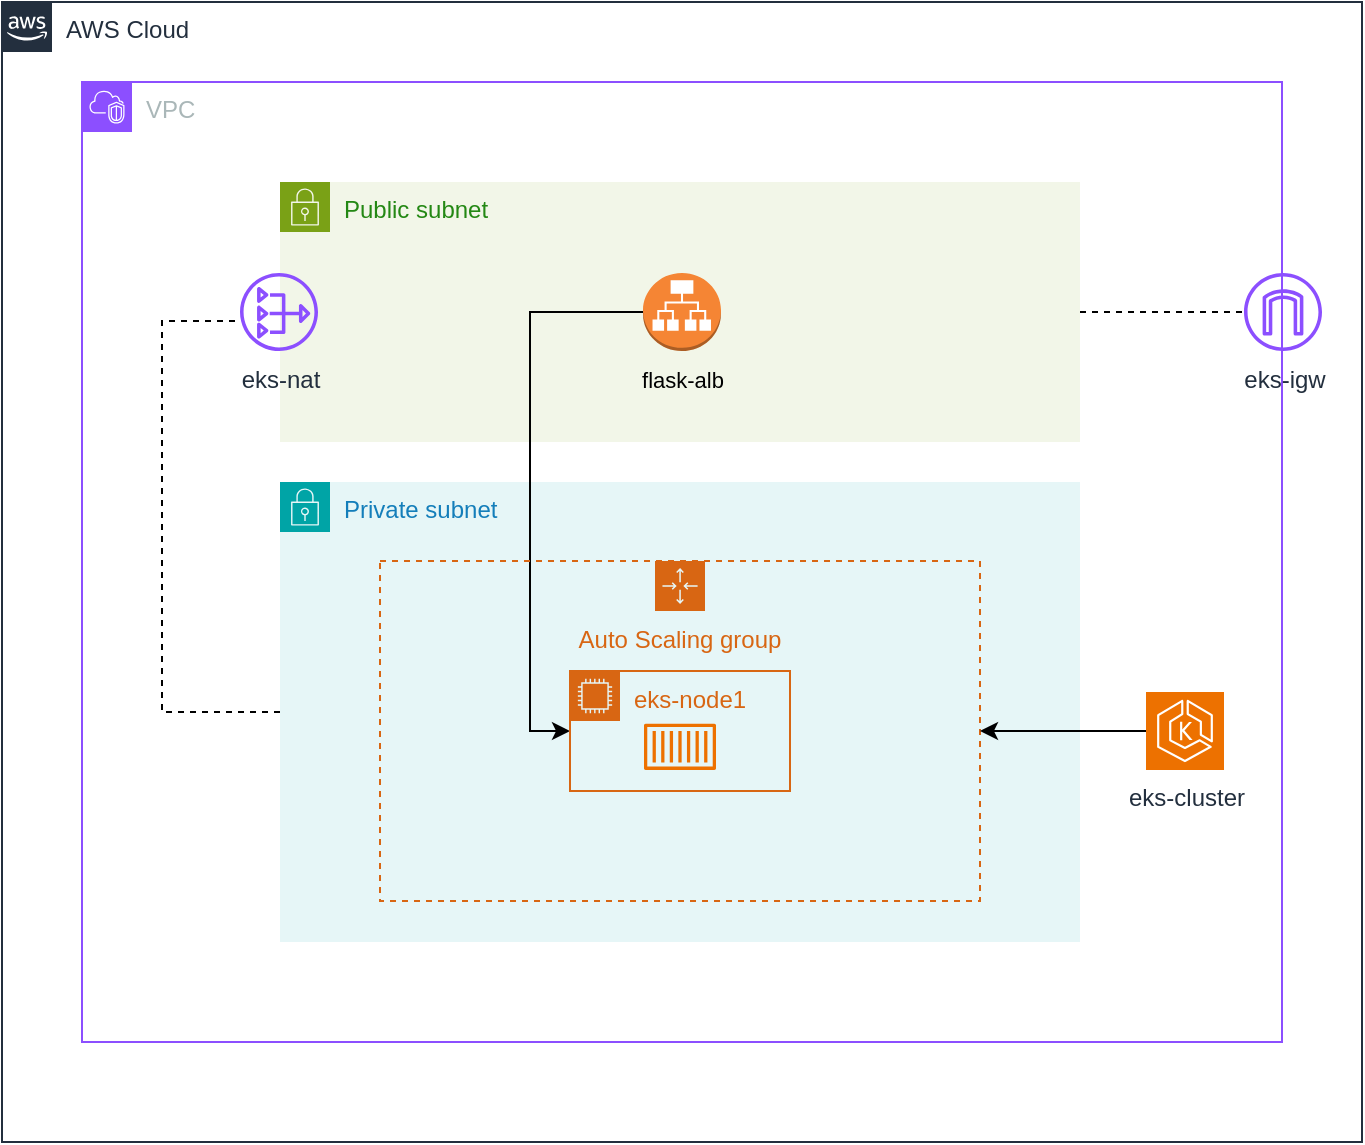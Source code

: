 <mxfile version="24.6.4" type="device" pages="2">
  <diagram name="aws" id="i24xZnsNgVZGHwL_YaCX">
    <mxGraphModel dx="1750" dy="1115" grid="1" gridSize="10" guides="1" tooltips="1" connect="1" arrows="1" fold="1" page="1" pageScale="1" pageWidth="850" pageHeight="1100" math="0" shadow="0">
      <root>
        <mxCell id="0" />
        <mxCell id="1" parent="0" />
        <mxCell id="zLYoDv3LnudWlQV-HHbG-6" value="VPC" style="points=[[0,0],[0.25,0],[0.5,0],[0.75,0],[1,0],[1,0.25],[1,0.5],[1,0.75],[1,1],[0.75,1],[0.5,1],[0.25,1],[0,1],[0,0.75],[0,0.5],[0,0.25]];outlineConnect=0;gradientColor=none;html=1;whiteSpace=wrap;fontSize=12;fontStyle=0;container=1;pointerEvents=0;collapsible=0;recursiveResize=0;shape=mxgraph.aws4.group;grIcon=mxgraph.aws4.group_vpc2;strokeColor=#8C4FFF;fillColor=none;verticalAlign=top;align=left;spacingLeft=30;fontColor=#AAB7B8;dashed=0;" vertex="1" parent="1">
          <mxGeometry x="110" y="67" width="600" height="480" as="geometry" />
        </mxCell>
        <mxCell id="2VPFddi3ORE-RlND4OTE-6" style="edgeStyle=orthogonalEdgeStyle;rounded=0;orthogonalLoop=1;jettySize=auto;html=1;endArrow=none;endFill=0;dashed=1;" edge="1" parent="zLYoDv3LnudWlQV-HHbG-6" source="zLYoDv3LnudWlQV-HHbG-7" target="2VPFddi3ORE-RlND4OTE-1">
          <mxGeometry relative="1" as="geometry" />
        </mxCell>
        <mxCell id="zLYoDv3LnudWlQV-HHbG-7" value="Public subnet" style="points=[[0,0],[0.25,0],[0.5,0],[0.75,0],[1,0],[1,0.25],[1,0.5],[1,0.75],[1,1],[0.75,1],[0.5,1],[0.25,1],[0,1],[0,0.75],[0,0.5],[0,0.25]];outlineConnect=0;gradientColor=none;html=1;whiteSpace=wrap;fontSize=12;fontStyle=0;container=1;pointerEvents=0;collapsible=0;recursiveResize=0;shape=mxgraph.aws4.group;grIcon=mxgraph.aws4.group_security_group;grStroke=0;strokeColor=#7AA116;fillColor=#F2F6E8;verticalAlign=top;align=left;spacingLeft=30;fontColor=#248814;dashed=0;" vertex="1" parent="zLYoDv3LnudWlQV-HHbG-6">
          <mxGeometry x="99" y="50" width="400" height="130" as="geometry" />
        </mxCell>
        <mxCell id="zLYoDv3LnudWlQV-HHbG-8" value="Private subnet" style="points=[[0,0],[0.25,0],[0.5,0],[0.75,0],[1,0],[1,0.25],[1,0.5],[1,0.75],[1,1],[0.75,1],[0.5,1],[0.25,1],[0,1],[0,0.75],[0,0.5],[0,0.25]];outlineConnect=0;gradientColor=none;html=1;whiteSpace=wrap;fontSize=12;fontStyle=0;container=1;pointerEvents=0;collapsible=0;recursiveResize=0;shape=mxgraph.aws4.group;grIcon=mxgraph.aws4.group_security_group;grStroke=0;strokeColor=#00A4A6;fillColor=#E6F6F7;verticalAlign=top;align=left;spacingLeft=30;fontColor=#147EBA;dashed=0;" vertex="1" parent="zLYoDv3LnudWlQV-HHbG-6">
          <mxGeometry x="99" y="200" width="400" height="230" as="geometry" />
        </mxCell>
        <mxCell id="zLYoDv3LnudWlQV-HHbG-13" value="eks-cluster" style="sketch=0;points=[[0,0,0],[0.25,0,0],[0.5,0,0],[0.75,0,0],[1,0,0],[0,1,0],[0.25,1,0],[0.5,1,0],[0.75,1,0],[1,1,0],[0,0.25,0],[0,0.5,0],[0,0.75,0],[1,0.25,0],[1,0.5,0],[1,0.75,0]];outlineConnect=0;fontColor=#232F3E;fillColor=#ED7100;strokeColor=#ffffff;dashed=0;verticalLabelPosition=bottom;verticalAlign=top;align=center;html=1;fontSize=12;fontStyle=0;aspect=fixed;shape=mxgraph.aws4.resourceIcon;resIcon=mxgraph.aws4.eks;" vertex="1" parent="zLYoDv3LnudWlQV-HHbG-6">
          <mxGeometry x="532" y="305" width="39" height="39" as="geometry" />
        </mxCell>
        <mxCell id="2VPFddi3ORE-RlND4OTE-1" value="eks-igw" style="sketch=0;outlineConnect=0;fontColor=#232F3E;gradientColor=none;fillColor=#8C4FFF;strokeColor=none;dashed=0;verticalLabelPosition=bottom;verticalAlign=top;align=center;html=1;fontSize=12;fontStyle=0;aspect=fixed;pointerEvents=1;shape=mxgraph.aws4.internet_gateway;" vertex="1" parent="zLYoDv3LnudWlQV-HHbG-6">
          <mxGeometry x="581" y="95.5" width="39" height="39" as="geometry" />
        </mxCell>
        <mxCell id="2VPFddi3ORE-RlND4OTE-2" value="AWS Cloud" style="points=[[0,0],[0.25,0],[0.5,0],[0.75,0],[1,0],[1,0.25],[1,0.5],[1,0.75],[1,1],[0.75,1],[0.5,1],[0.25,1],[0,1],[0,0.75],[0,0.5],[0,0.25]];outlineConnect=0;gradientColor=none;html=1;whiteSpace=wrap;fontSize=12;fontStyle=0;container=1;pointerEvents=0;collapsible=0;recursiveResize=0;shape=mxgraph.aws4.group;grIcon=mxgraph.aws4.group_aws_cloud_alt;strokeColor=#232F3E;fillColor=none;verticalAlign=top;align=left;spacingLeft=30;fontColor=#232F3E;dashed=0;" vertex="1" parent="1">
          <mxGeometry x="70" y="27" width="680" height="570" as="geometry" />
        </mxCell>
        <mxCell id="fRBKheuWGkq0n8kjo_F0-1" style="edgeStyle=orthogonalEdgeStyle;rounded=0;orthogonalLoop=1;jettySize=auto;html=1;entryX=0;entryY=0.5;entryDx=0;entryDy=0;" edge="1" parent="2VPFddi3ORE-RlND4OTE-2" source="zLYoDv3LnudWlQV-HHbG-11" target="2VPFddi3ORE-RlND4OTE-3">
          <mxGeometry relative="1" as="geometry">
            <Array as="points">
              <mxPoint x="264" y="155" />
              <mxPoint x="264" y="365" />
            </Array>
          </mxGeometry>
        </mxCell>
        <mxCell id="zLYoDv3LnudWlQV-HHbG-11" value="&lt;font style=&quot;font-size: 11px;&quot;&gt;flask-alb&lt;/font&gt;" style="outlineConnect=0;dashed=0;verticalLabelPosition=bottom;verticalAlign=top;align=center;html=1;shape=mxgraph.aws3.application_load_balancer;fillColor=#F58534;gradientColor=none;" vertex="1" parent="2VPFddi3ORE-RlND4OTE-2">
          <mxGeometry x="320.5" y="135.5" width="39" height="39" as="geometry" />
        </mxCell>
        <mxCell id="2VPFddi3ORE-RlND4OTE-4" value="eks-nat" style="sketch=0;outlineConnect=0;fontColor=#232F3E;gradientColor=none;fillColor=#8C4FFF;strokeColor=none;dashed=0;verticalLabelPosition=bottom;verticalAlign=top;align=center;html=1;fontSize=12;fontStyle=0;aspect=fixed;pointerEvents=1;shape=mxgraph.aws4.nat_gateway;" vertex="1" parent="2VPFddi3ORE-RlND4OTE-2">
          <mxGeometry x="119" y="135.5" width="39" height="39" as="geometry" />
        </mxCell>
        <mxCell id="zLYoDv3LnudWlQV-HHbG-9" value="Auto Scaling group" style="points=[[0,0],[0.25,0],[0.5,0],[0.75,0],[1,0],[1,0.25],[1,0.5],[1,0.75],[1,1],[0.75,1],[0.5,1],[0.25,1],[0,1],[0,0.75],[0,0.5],[0,0.25]];outlineConnect=0;gradientColor=none;html=1;whiteSpace=wrap;fontSize=12;fontStyle=0;container=1;pointerEvents=0;collapsible=0;recursiveResize=0;shape=mxgraph.aws4.groupCenter;grIcon=mxgraph.aws4.group_auto_scaling_group;grStroke=1;strokeColor=#D86613;fillColor=none;verticalAlign=top;align=center;fontColor=#D86613;dashed=1;spacingTop=25;" vertex="1" parent="2VPFddi3ORE-RlND4OTE-2">
          <mxGeometry x="189" y="279.5" width="300" height="170" as="geometry" />
        </mxCell>
        <mxCell id="2VPFddi3ORE-RlND4OTE-3" value="eks-node1" style="points=[[0,0],[0.25,0],[0.5,0],[0.75,0],[1,0],[1,0.25],[1,0.5],[1,0.75],[1,1],[0.75,1],[0.5,1],[0.25,1],[0,1],[0,0.75],[0,0.5],[0,0.25]];outlineConnect=0;gradientColor=none;html=1;whiteSpace=wrap;fontSize=12;fontStyle=0;container=1;pointerEvents=0;collapsible=0;recursiveResize=0;shape=mxgraph.aws4.group;grIcon=mxgraph.aws4.group_ec2_instance_contents;strokeColor=#D86613;fillColor=none;verticalAlign=top;align=left;spacingLeft=30;fontColor=#D86613;dashed=0;" vertex="1" parent="zLYoDv3LnudWlQV-HHbG-9">
          <mxGeometry x="95" y="55" width="110" height="60" as="geometry" />
        </mxCell>
        <mxCell id="2VPFddi3ORE-RlND4OTE-8" value="" style="sketch=0;outlineConnect=0;fontColor=#232F3E;gradientColor=none;fillColor=#ED7100;strokeColor=none;dashed=0;verticalLabelPosition=bottom;verticalAlign=top;align=center;html=1;fontSize=12;fontStyle=0;aspect=fixed;pointerEvents=1;shape=mxgraph.aws4.container_1;" vertex="1" parent="2VPFddi3ORE-RlND4OTE-3">
          <mxGeometry x="37" y="26.28" width="36" height="23.22" as="geometry" />
        </mxCell>
        <mxCell id="2VPFddi3ORE-RlND4OTE-5" style="edgeStyle=orthogonalEdgeStyle;rounded=0;orthogonalLoop=1;jettySize=auto;html=1;dashed=1;endArrow=none;endFill=0;" edge="1" parent="1" source="zLYoDv3LnudWlQV-HHbG-8" target="2VPFddi3ORE-RlND4OTE-4">
          <mxGeometry relative="1" as="geometry">
            <Array as="points">
              <mxPoint x="150" y="382" />
              <mxPoint x="150" y="186.5" />
            </Array>
          </mxGeometry>
        </mxCell>
        <mxCell id="zLYoDv3LnudWlQV-HHbG-14" style="edgeStyle=orthogonalEdgeStyle;rounded=0;orthogonalLoop=1;jettySize=auto;html=1;" edge="1" parent="1" source="zLYoDv3LnudWlQV-HHbG-13" target="zLYoDv3LnudWlQV-HHbG-9">
          <mxGeometry relative="1" as="geometry" />
        </mxCell>
      </root>
    </mxGraphModel>
  </diagram>
  <diagram id="szJqTnWkXRPC3xJFgSdp" name="k8s-cluster">
    <mxGraphModel dx="1050" dy="669" grid="1" gridSize="10" guides="1" tooltips="1" connect="1" arrows="1" fold="1" page="1" pageScale="1" pageWidth="850" pageHeight="1100" math="0" shadow="0">
      <root>
        <mxCell id="0" />
        <mxCell id="1" parent="0" />
        <mxCell id="0JwzUjocz05yxgAcpH7u-2" value="eks-cluster" style="rounded=1;whiteSpace=wrap;html=1;fillColor=none;strokeColor=#2875E2;verticalAlign=top;fontStyle=1" vertex="1" parent="1">
          <mxGeometry x="80" y="60" width="800" height="320" as="geometry" />
        </mxCell>
        <mxCell id="mN_4DbPug9KianaIwhmi-15" value="" style="rounded=1;whiteSpace=wrap;html=1;dashed=1;fillColor=none;" vertex="1" parent="1">
          <mxGeometry x="120" y="118" width="720" height="222" as="geometry" />
        </mxCell>
        <mxCell id="mN_4DbPug9KianaIwhmi-1" value="hpa" style="aspect=fixed;sketch=0;html=1;dashed=0;whitespace=wrap;verticalLabelPosition=bottom;verticalAlign=top;fillColor=#2875E2;strokeColor=#ffffff;points=[[0.005,0.63,0],[0.1,0.2,0],[0.9,0.2,0],[0.5,0,0],[0.995,0.63,0],[0.72,0.99,0],[0.5,1,0],[0.28,0.99,0]];shape=mxgraph.kubernetes.icon2;prIcon=hpa" vertex="1" parent="1">
          <mxGeometry x="739" y="178" width="50" height="48" as="geometry" />
        </mxCell>
        <mxCell id="mN_4DbPug9KianaIwhmi-3" value="flask-pod1" style="aspect=fixed;sketch=0;html=1;dashed=0;whitespace=wrap;verticalLabelPosition=bottom;verticalAlign=top;fillColor=#2875E2;strokeColor=#ffffff;points=[[0.005,0.63,0],[0.1,0.2,0],[0.9,0.2,0],[0.5,0,0],[0.995,0.63,0],[0.72,0.99,0],[0.5,1,0],[0.28,0.99,0]];shape=mxgraph.kubernetes.icon2;prIcon=pod" vertex="1" parent="1">
          <mxGeometry x="430" y="130" width="50" height="48" as="geometry" />
        </mxCell>
        <mxCell id="mN_4DbPug9KianaIwhmi-4" value="flask-pod2" style="aspect=fixed;sketch=0;html=1;dashed=0;whitespace=wrap;verticalLabelPosition=bottom;verticalAlign=top;fillColor=#2875E2;strokeColor=#ffffff;points=[[0.005,0.63,0],[0.1,0.2,0],[0.9,0.2,0],[0.5,0,0],[0.995,0.63,0],[0.72,0.99,0],[0.5,1,0],[0.28,0.99,0]];shape=mxgraph.kubernetes.icon2;prIcon=pod" vertex="1" parent="1">
          <mxGeometry x="430" y="239" width="50" height="48" as="geometry" />
        </mxCell>
        <mxCell id="mN_4DbPug9KianaIwhmi-5" style="edgeStyle=orthogonalEdgeStyle;rounded=0;orthogonalLoop=1;jettySize=auto;html=1;exitX=0.005;exitY=0.63;exitDx=0;exitDy=0;exitPerimeter=0;entryX=0.995;entryY=0.63;entryDx=0;entryDy=0;entryPerimeter=0;" edge="1" parent="1" target="mN_4DbPug9KianaIwhmi-3">
          <mxGeometry relative="1" as="geometry">
            <mxPoint x="588.25" y="208.24" as="sourcePoint" />
            <Array as="points">
              <mxPoint x="520" y="208" />
              <mxPoint x="520" y="160" />
            </Array>
          </mxGeometry>
        </mxCell>
        <mxCell id="mN_4DbPug9KianaIwhmi-6" style="edgeStyle=orthogonalEdgeStyle;rounded=0;orthogonalLoop=1;jettySize=auto;html=1;exitX=0.005;exitY=0.63;exitDx=0;exitDy=0;exitPerimeter=0;entryX=0.995;entryY=0.63;entryDx=0;entryDy=0;entryPerimeter=0;" edge="1" parent="1" source="mN_4DbPug9KianaIwhmi-17" target="mN_4DbPug9KianaIwhmi-4">
          <mxGeometry relative="1" as="geometry">
            <mxPoint x="588.25" y="208.24" as="sourcePoint" />
            <Array as="points">
              <mxPoint x="520" y="208" />
              <mxPoint x="520" y="269" />
            </Array>
          </mxGeometry>
        </mxCell>
        <mxCell id="mN_4DbPug9KianaIwhmi-7" value="NodePort" style="aspect=fixed;sketch=0;html=1;dashed=0;whitespace=wrap;verticalLabelPosition=bottom;verticalAlign=top;fillColor=#2875E2;strokeColor=#ffffff;points=[[0.005,0.63,0],[0.1,0.2,0],[0.9,0.2,0],[0.5,0,0],[0.995,0.63,0],[0.72,0.99,0],[0.5,1,0],[0.28,0.99,0]];shape=mxgraph.kubernetes.icon2;prIcon=svc" vertex="1" parent="1">
          <mxGeometry x="300" y="178" width="50" height="48" as="geometry" />
        </mxCell>
        <mxCell id="mN_4DbPug9KianaIwhmi-9" style="edgeStyle=orthogonalEdgeStyle;rounded=0;orthogonalLoop=1;jettySize=auto;html=1;exitX=0.995;exitY=0.63;exitDx=0;exitDy=0;exitPerimeter=0;entryX=0.005;entryY=0.63;entryDx=0;entryDy=0;entryPerimeter=0;" edge="1" parent="1" source="mN_4DbPug9KianaIwhmi-7" target="mN_4DbPug9KianaIwhmi-3">
          <mxGeometry relative="1" as="geometry">
            <Array as="points">
              <mxPoint x="390" y="208" />
              <mxPoint x="390" y="160" />
            </Array>
          </mxGeometry>
        </mxCell>
        <mxCell id="mN_4DbPug9KianaIwhmi-10" style="edgeStyle=orthogonalEdgeStyle;rounded=0;orthogonalLoop=1;jettySize=auto;html=1;exitX=0.995;exitY=0.63;exitDx=0;exitDy=0;exitPerimeter=0;entryX=0.005;entryY=0.63;entryDx=0;entryDy=0;entryPerimeter=0;" edge="1" parent="1" source="mN_4DbPug9KianaIwhmi-7" target="mN_4DbPug9KianaIwhmi-4">
          <mxGeometry relative="1" as="geometry">
            <Array as="points">
              <mxPoint x="390" y="208" />
              <mxPoint x="390" y="269" />
            </Array>
          </mxGeometry>
        </mxCell>
        <mxCell id="mN_4DbPug9KianaIwhmi-11" value="Ingress(flask-alb)" style="aspect=fixed;sketch=0;html=1;dashed=0;whitespace=wrap;verticalLabelPosition=bottom;verticalAlign=top;fillColor=#2875E2;strokeColor=#ffffff;points=[[0.005,0.63,0],[0.1,0.2,0],[0.9,0.2,0],[0.5,0,0],[0.995,0.63,0],[0.72,0.99,0],[0.5,1,0],[0.28,0.99,0]];shape=mxgraph.kubernetes.icon2;kubernetesLabel=1;prIcon=ing" vertex="1" parent="1">
          <mxGeometry x="170" y="178" width="50" height="48" as="geometry" />
        </mxCell>
        <mxCell id="mN_4DbPug9KianaIwhmi-13" style="edgeStyle=orthogonalEdgeStyle;rounded=0;orthogonalLoop=1;jettySize=auto;html=1;exitX=0.995;exitY=0.63;exitDx=0;exitDy=0;exitPerimeter=0;entryX=0.005;entryY=0.63;entryDx=0;entryDy=0;entryPerimeter=0;" edge="1" parent="1" source="mN_4DbPug9KianaIwhmi-11" target="mN_4DbPug9KianaIwhmi-7">
          <mxGeometry relative="1" as="geometry" />
        </mxCell>
        <mxCell id="mN_4DbPug9KianaIwhmi-14" style="edgeStyle=orthogonalEdgeStyle;rounded=0;orthogonalLoop=1;jettySize=auto;html=1;exitX=0.005;exitY=0.63;exitDx=0;exitDy=0;exitPerimeter=0;entryX=0.995;entryY=0.63;entryDx=0;entryDy=0;entryPerimeter=0;" edge="1" parent="1" source="mN_4DbPug9KianaIwhmi-18" target="mN_4DbPug9KianaIwhmi-17">
          <mxGeometry relative="1" as="geometry">
            <mxPoint x="637.75" y="208.24" as="targetPoint" />
          </mxGeometry>
        </mxCell>
        <mxCell id="mN_4DbPug9KianaIwhmi-16" value="Default-ns" style="aspect=fixed;sketch=0;html=1;dashed=0;whitespace=wrap;verticalLabelPosition=bottom;verticalAlign=top;fillColor=#2875E2;strokeColor=#ffffff;points=[[0.005,0.63,0],[0.1,0.2,0],[0.9,0.2,0],[0.5,0,0],[0.995,0.63,0],[0.72,0.99,0],[0.5,1,0],[0.28,0.99,0]];shape=mxgraph.kubernetes.icon2;prIcon=ns" vertex="1" parent="1">
          <mxGeometry x="140" y="90" width="50" height="48" as="geometry" />
        </mxCell>
        <mxCell id="mN_4DbPug9KianaIwhmi-17" value="flask-rs" style="aspect=fixed;sketch=0;html=1;dashed=0;whitespace=wrap;verticalLabelPosition=bottom;verticalAlign=top;fillColor=#2875E2;strokeColor=#ffffff;points=[[0.005,0.63,0],[0.1,0.2,0],[0.9,0.2,0],[0.5,0,0],[0.995,0.63,0],[0.72,0.99,0],[0.5,1,0],[0.28,0.99,0]];shape=mxgraph.kubernetes.icon2;prIcon=rs" vertex="1" parent="1">
          <mxGeometry x="560" y="178" width="50" height="48" as="geometry" />
        </mxCell>
        <mxCell id="mN_4DbPug9KianaIwhmi-19" value="" style="edgeStyle=orthogonalEdgeStyle;rounded=0;orthogonalLoop=1;jettySize=auto;html=1;exitX=0.005;exitY=0.63;exitDx=0;exitDy=0;exitPerimeter=0;entryX=0.995;entryY=0.63;entryDx=0;entryDy=0;entryPerimeter=0;" edge="1" parent="1" source="mN_4DbPug9KianaIwhmi-1" target="mN_4DbPug9KianaIwhmi-18">
          <mxGeometry relative="1" as="geometry">
            <mxPoint x="761" y="208" as="sourcePoint" />
            <mxPoint x="637.75" y="208.24" as="targetPoint" />
          </mxGeometry>
        </mxCell>
        <mxCell id="mN_4DbPug9KianaIwhmi-18" value="flask-deployment" style="aspect=fixed;sketch=0;html=1;dashed=0;whitespace=wrap;verticalLabelPosition=bottom;verticalAlign=top;fillColor=#2875E2;strokeColor=#ffffff;points=[[0.005,0.63,0],[0.1,0.2,0],[0.9,0.2,0],[0.5,0,0],[0.995,0.63,0],[0.72,0.99,0],[0.5,1,0],[0.28,0.99,0]];shape=mxgraph.kubernetes.icon2;kubernetesLabel=1;prIcon=deploy" vertex="1" parent="1">
          <mxGeometry x="650" y="178" width="50" height="48" as="geometry" />
        </mxCell>
      </root>
    </mxGraphModel>
  </diagram>
</mxfile>
